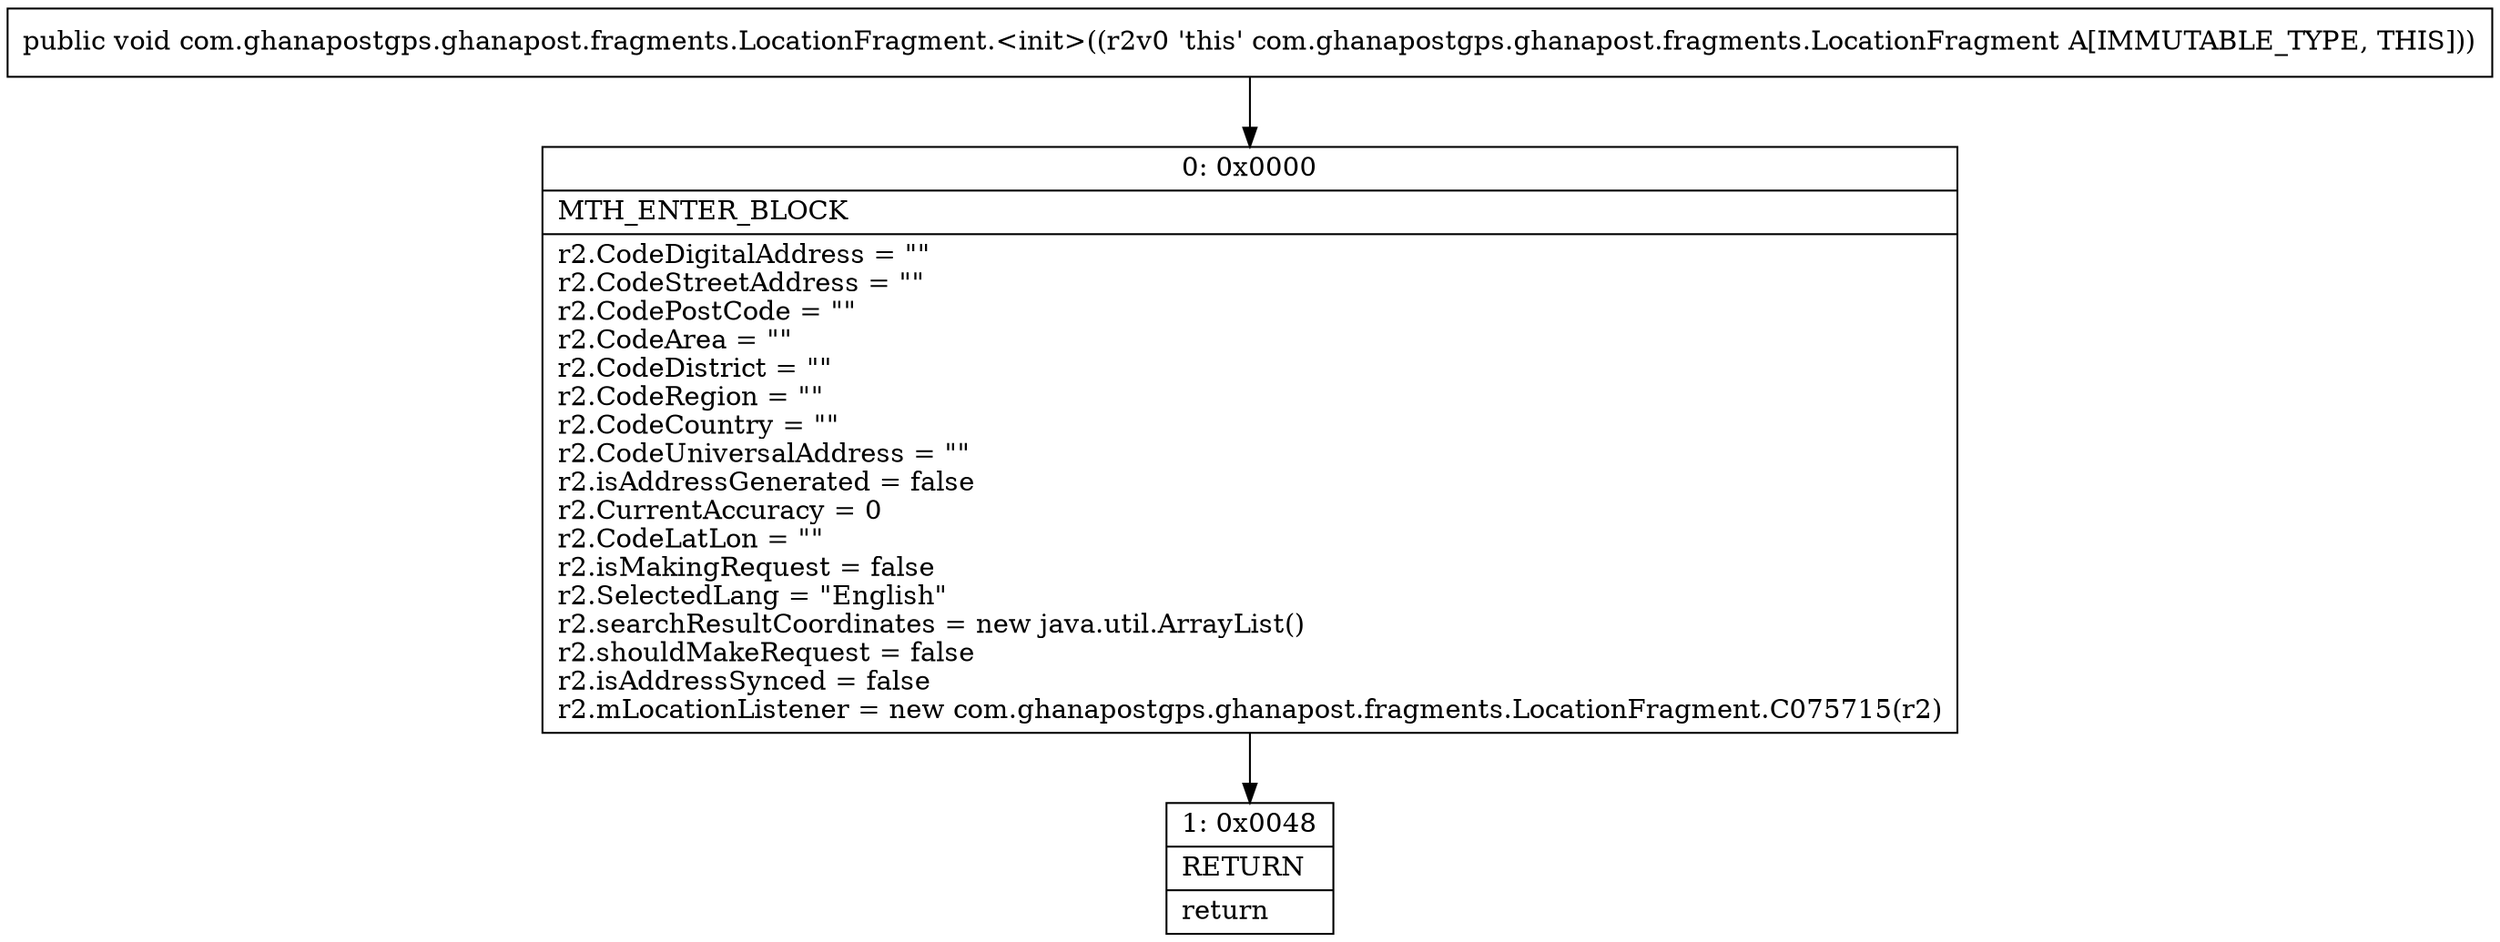 digraph "CFG forcom.ghanapostgps.ghanapost.fragments.LocationFragment.\<init\>()V" {
Node_0 [shape=record,label="{0\:\ 0x0000|MTH_ENTER_BLOCK\l|r2.CodeDigitalAddress = \"\"\lr2.CodeStreetAddress = \"\"\lr2.CodePostCode = \"\"\lr2.CodeArea = \"\"\lr2.CodeDistrict = \"\"\lr2.CodeRegion = \"\"\lr2.CodeCountry = \"\"\lr2.CodeUniversalAddress = \"\"\lr2.isAddressGenerated = false\lr2.CurrentAccuracy = 0\lr2.CodeLatLon = \"\"\lr2.isMakingRequest = false\lr2.SelectedLang = \"English\"\lr2.searchResultCoordinates = new java.util.ArrayList()\lr2.shouldMakeRequest = false\lr2.isAddressSynced = false\lr2.mLocationListener = new com.ghanapostgps.ghanapost.fragments.LocationFragment.C075715(r2)\l}"];
Node_1 [shape=record,label="{1\:\ 0x0048|RETURN\l|return\l}"];
MethodNode[shape=record,label="{public void com.ghanapostgps.ghanapost.fragments.LocationFragment.\<init\>((r2v0 'this' com.ghanapostgps.ghanapost.fragments.LocationFragment A[IMMUTABLE_TYPE, THIS])) }"];
MethodNode -> Node_0;
Node_0 -> Node_1;
}

